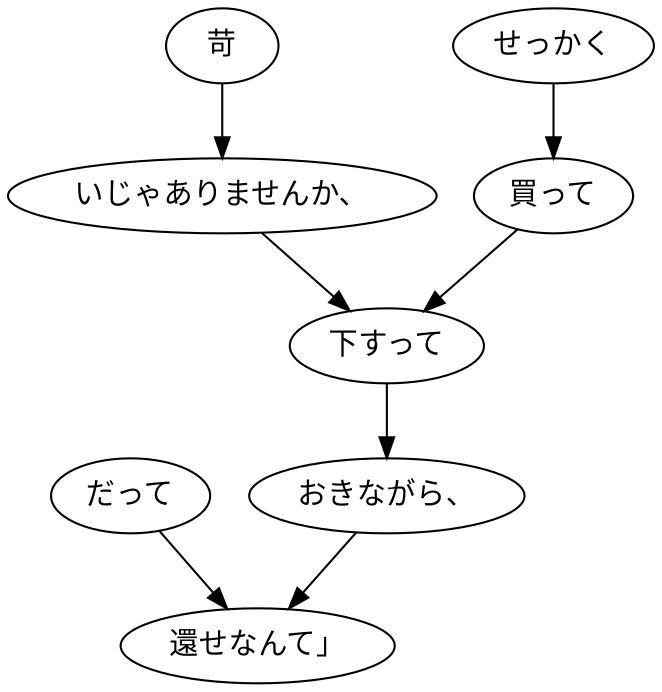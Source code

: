 digraph graph7122 {
	node0 [label="だって"];
	node1 [label="苛"];
	node2 [label="いじゃありませんか、"];
	node3 [label="せっかく"];
	node4 [label="買って"];
	node5 [label="下すって"];
	node6 [label="おきながら、"];
	node7 [label="還せなんて」"];
	node0 -> node7;
	node1 -> node2;
	node2 -> node5;
	node3 -> node4;
	node4 -> node5;
	node5 -> node6;
	node6 -> node7;
}

